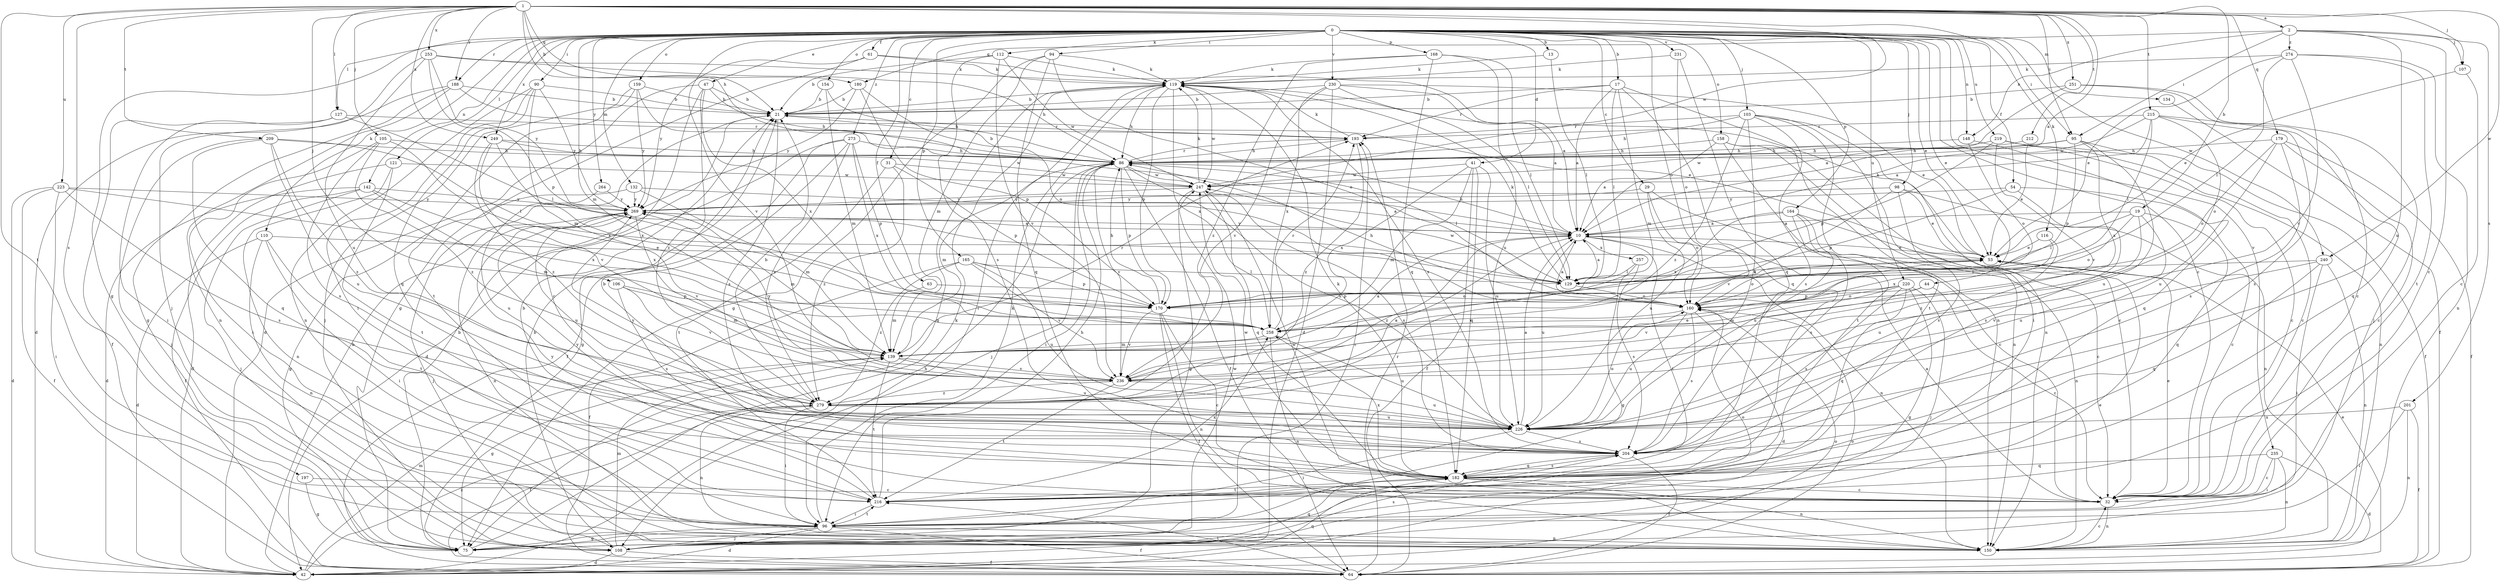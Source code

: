 strict digraph  {
0;
1;
2;
10;
13;
17;
19;
21;
29;
31;
32;
41;
42;
44;
47;
53;
54;
61;
63;
64;
75;
86;
90;
94;
95;
96;
98;
103;
105;
106;
107;
108;
110;
112;
116;
119;
121;
127;
129;
132;
134;
139;
142;
148;
150;
154;
158;
159;
160;
164;
165;
168;
170;
179;
180;
182;
188;
193;
197;
201;
204;
209;
212;
215;
216;
219;
220;
223;
226;
230;
231;
235;
236;
240;
247;
249;
251;
253;
257;
258;
264;
269;
273;
274;
279;
0 -> 13  [label=b];
0 -> 17  [label=b];
0 -> 29  [label=c];
0 -> 31  [label=c];
0 -> 32  [label=c];
0 -> 41  [label=d];
0 -> 44  [label=e];
0 -> 47  [label=e];
0 -> 53  [label=e];
0 -> 54  [label=f];
0 -> 61  [label=f];
0 -> 63  [label=f];
0 -> 75  [label=g];
0 -> 90  [label=i];
0 -> 94  [label=i];
0 -> 95  [label=i];
0 -> 98  [label=j];
0 -> 103  [label=j];
0 -> 110  [label=k];
0 -> 112  [label=k];
0 -> 121  [label=l];
0 -> 127  [label=l];
0 -> 132  [label=m];
0 -> 134  [label=m];
0 -> 139  [label=m];
0 -> 142  [label=n];
0 -> 148  [label=n];
0 -> 154  [label=o];
0 -> 158  [label=o];
0 -> 159  [label=o];
0 -> 160  [label=o];
0 -> 164  [label=p];
0 -> 165  [label=p];
0 -> 168  [label=p];
0 -> 188  [label=r];
0 -> 219  [label=u];
0 -> 220  [label=u];
0 -> 230  [label=v];
0 -> 231  [label=v];
0 -> 235  [label=v];
0 -> 236  [label=v];
0 -> 240  [label=w];
0 -> 249  [label=x];
0 -> 264  [label=y];
0 -> 273  [label=z];
1 -> 2  [label=a];
1 -> 10  [label=a];
1 -> 19  [label=b];
1 -> 21  [label=b];
1 -> 86  [label=h];
1 -> 95  [label=i];
1 -> 105  [label=j];
1 -> 106  [label=j];
1 -> 107  [label=j];
1 -> 116  [label=k];
1 -> 127  [label=l];
1 -> 179  [label=q];
1 -> 180  [label=q];
1 -> 188  [label=r];
1 -> 197  [label=s];
1 -> 209  [label=t];
1 -> 212  [label=t];
1 -> 215  [label=t];
1 -> 216  [label=t];
1 -> 223  [label=u];
1 -> 240  [label=w];
1 -> 247  [label=w];
1 -> 249  [label=x];
1 -> 251  [label=x];
1 -> 253  [label=x];
2 -> 32  [label=c];
2 -> 95  [label=i];
2 -> 107  [label=j];
2 -> 148  [label=n];
2 -> 180  [label=q];
2 -> 201  [label=s];
2 -> 226  [label=u];
2 -> 274  [label=z];
10 -> 53  [label=e];
10 -> 86  [label=h];
10 -> 150  [label=n];
10 -> 216  [label=t];
10 -> 226  [label=u];
10 -> 257  [label=x];
10 -> 269  [label=y];
10 -> 279  [label=z];
13 -> 119  [label=k];
13 -> 129  [label=l];
17 -> 10  [label=a];
17 -> 21  [label=b];
17 -> 129  [label=l];
17 -> 139  [label=m];
17 -> 150  [label=n];
17 -> 182  [label=q];
17 -> 193  [label=r];
19 -> 10  [label=a];
19 -> 129  [label=l];
19 -> 160  [label=o];
19 -> 182  [label=q];
19 -> 226  [label=u];
19 -> 279  [label=z];
21 -> 193  [label=r];
21 -> 204  [label=s];
29 -> 32  [label=c];
29 -> 160  [label=o];
29 -> 226  [label=u];
29 -> 269  [label=y];
31 -> 170  [label=p];
31 -> 216  [label=t];
31 -> 247  [label=w];
31 -> 279  [label=z];
32 -> 10  [label=a];
32 -> 53  [label=e];
32 -> 150  [label=n];
32 -> 247  [label=w];
32 -> 269  [label=y];
41 -> 64  [label=f];
41 -> 139  [label=m];
41 -> 182  [label=q];
41 -> 226  [label=u];
41 -> 247  [label=w];
41 -> 258  [label=x];
42 -> 21  [label=b];
42 -> 86  [label=h];
42 -> 139  [label=m];
42 -> 160  [label=o];
42 -> 182  [label=q];
42 -> 279  [label=z];
44 -> 32  [label=c];
44 -> 170  [label=p];
44 -> 236  [label=v];
47 -> 21  [label=b];
47 -> 32  [label=c];
47 -> 42  [label=d];
47 -> 86  [label=h];
47 -> 258  [label=x];
47 -> 279  [label=z];
53 -> 119  [label=k];
53 -> 129  [label=l];
53 -> 160  [label=o];
54 -> 32  [label=c];
54 -> 170  [label=p];
54 -> 204  [label=s];
54 -> 269  [label=y];
61 -> 10  [label=a];
61 -> 75  [label=g];
61 -> 119  [label=k];
61 -> 269  [label=y];
63 -> 139  [label=m];
63 -> 160  [label=o];
64 -> 53  [label=e];
64 -> 160  [label=o];
64 -> 193  [label=r];
64 -> 216  [label=t];
75 -> 21  [label=b];
75 -> 119  [label=k];
75 -> 193  [label=r];
86 -> 21  [label=b];
86 -> 64  [label=f];
86 -> 96  [label=i];
86 -> 108  [label=j];
86 -> 129  [label=l];
86 -> 139  [label=m];
86 -> 170  [label=p];
86 -> 193  [label=r];
86 -> 226  [label=u];
86 -> 236  [label=v];
86 -> 247  [label=w];
90 -> 21  [label=b];
90 -> 96  [label=i];
90 -> 139  [label=m];
90 -> 150  [label=n];
90 -> 182  [label=q];
90 -> 269  [label=y];
94 -> 75  [label=g];
94 -> 119  [label=k];
94 -> 139  [label=m];
94 -> 160  [label=o];
94 -> 182  [label=q];
95 -> 32  [label=c];
95 -> 86  [label=h];
95 -> 170  [label=p];
95 -> 226  [label=u];
95 -> 247  [label=w];
95 -> 258  [label=x];
96 -> 42  [label=d];
96 -> 64  [label=f];
96 -> 75  [label=g];
96 -> 108  [label=j];
96 -> 119  [label=k];
96 -> 150  [label=n];
96 -> 160  [label=o];
96 -> 216  [label=t];
98 -> 53  [label=e];
98 -> 150  [label=n];
98 -> 204  [label=s];
98 -> 236  [label=v];
98 -> 269  [label=y];
103 -> 86  [label=h];
103 -> 96  [label=i];
103 -> 150  [label=n];
103 -> 193  [label=r];
103 -> 204  [label=s];
103 -> 216  [label=t];
103 -> 226  [label=u];
103 -> 279  [label=z];
105 -> 86  [label=h];
105 -> 96  [label=i];
105 -> 204  [label=s];
105 -> 258  [label=x];
105 -> 279  [label=z];
106 -> 139  [label=m];
106 -> 170  [label=p];
106 -> 204  [label=s];
106 -> 236  [label=v];
107 -> 32  [label=c];
107 -> 53  [label=e];
108 -> 21  [label=b];
108 -> 42  [label=d];
108 -> 53  [label=e];
108 -> 64  [label=f];
108 -> 139  [label=m];
108 -> 182  [label=q];
108 -> 204  [label=s];
108 -> 247  [label=w];
110 -> 42  [label=d];
110 -> 53  [label=e];
110 -> 96  [label=i];
110 -> 150  [label=n];
110 -> 216  [label=t];
112 -> 21  [label=b];
112 -> 119  [label=k];
112 -> 204  [label=s];
112 -> 236  [label=v];
112 -> 247  [label=w];
116 -> 53  [label=e];
116 -> 226  [label=u];
116 -> 258  [label=x];
119 -> 21  [label=b];
119 -> 75  [label=g];
119 -> 86  [label=h];
119 -> 96  [label=i];
119 -> 170  [label=p];
119 -> 204  [label=s];
119 -> 247  [label=w];
119 -> 258  [label=x];
121 -> 42  [label=d];
121 -> 150  [label=n];
121 -> 216  [label=t];
121 -> 247  [label=w];
127 -> 64  [label=f];
127 -> 96  [label=i];
127 -> 129  [label=l];
127 -> 193  [label=r];
129 -> 10  [label=a];
129 -> 119  [label=k];
129 -> 160  [label=o];
129 -> 247  [label=w];
132 -> 10  [label=a];
132 -> 75  [label=g];
132 -> 139  [label=m];
132 -> 269  [label=y];
134 -> 64  [label=f];
139 -> 10  [label=a];
139 -> 75  [label=g];
139 -> 193  [label=r];
139 -> 216  [label=t];
139 -> 226  [label=u];
139 -> 236  [label=v];
142 -> 42  [label=d];
142 -> 64  [label=f];
142 -> 108  [label=j];
142 -> 139  [label=m];
142 -> 258  [label=x];
142 -> 269  [label=y];
148 -> 86  [label=h];
148 -> 160  [label=o];
148 -> 182  [label=q];
150 -> 32  [label=c];
154 -> 21  [label=b];
154 -> 86  [label=h];
154 -> 139  [label=m];
158 -> 10  [label=a];
158 -> 32  [label=c];
158 -> 86  [label=h];
158 -> 150  [label=n];
158 -> 216  [label=t];
159 -> 10  [label=a];
159 -> 21  [label=b];
159 -> 108  [label=j];
159 -> 216  [label=t];
159 -> 269  [label=y];
160 -> 10  [label=a];
160 -> 42  [label=d];
160 -> 86  [label=h];
160 -> 204  [label=s];
160 -> 226  [label=u];
160 -> 258  [label=x];
164 -> 10  [label=a];
164 -> 32  [label=c];
164 -> 150  [label=n];
164 -> 204  [label=s];
164 -> 226  [label=u];
164 -> 258  [label=x];
165 -> 64  [label=f];
165 -> 129  [label=l];
165 -> 170  [label=p];
165 -> 226  [label=u];
165 -> 236  [label=v];
165 -> 279  [label=z];
168 -> 119  [label=k];
168 -> 129  [label=l];
168 -> 182  [label=q];
168 -> 226  [label=u];
168 -> 279  [label=z];
170 -> 32  [label=c];
170 -> 64  [label=f];
170 -> 86  [label=h];
170 -> 150  [label=n];
170 -> 236  [label=v];
179 -> 32  [label=c];
179 -> 64  [label=f];
179 -> 86  [label=h];
179 -> 160  [label=o];
179 -> 204  [label=s];
179 -> 226  [label=u];
180 -> 21  [label=b];
180 -> 160  [label=o];
180 -> 170  [label=p];
180 -> 269  [label=y];
182 -> 32  [label=c];
182 -> 119  [label=k];
182 -> 150  [label=n];
182 -> 204  [label=s];
182 -> 216  [label=t];
182 -> 247  [label=w];
182 -> 258  [label=x];
182 -> 269  [label=y];
188 -> 21  [label=b];
188 -> 42  [label=d];
188 -> 53  [label=e];
188 -> 75  [label=g];
188 -> 150  [label=n];
193 -> 86  [label=h];
193 -> 119  [label=k];
193 -> 279  [label=z];
197 -> 32  [label=c];
197 -> 75  [label=g];
201 -> 64  [label=f];
201 -> 96  [label=i];
201 -> 150  [label=n];
201 -> 226  [label=u];
204 -> 21  [label=b];
204 -> 64  [label=f];
204 -> 182  [label=q];
209 -> 86  [label=h];
209 -> 108  [label=j];
209 -> 129  [label=l];
209 -> 182  [label=q];
209 -> 226  [label=u];
209 -> 279  [label=z];
212 -> 53  [label=e];
212 -> 86  [label=h];
215 -> 10  [label=a];
215 -> 129  [label=l];
215 -> 160  [label=o];
215 -> 182  [label=q];
215 -> 193  [label=r];
215 -> 204  [label=s];
215 -> 247  [label=w];
216 -> 21  [label=b];
216 -> 86  [label=h];
216 -> 96  [label=i];
216 -> 258  [label=x];
219 -> 32  [label=c];
219 -> 64  [label=f];
219 -> 86  [label=h];
219 -> 150  [label=n];
219 -> 170  [label=p];
219 -> 236  [label=v];
220 -> 75  [label=g];
220 -> 108  [label=j];
220 -> 139  [label=m];
220 -> 160  [label=o];
220 -> 170  [label=p];
220 -> 182  [label=q];
220 -> 204  [label=s];
223 -> 42  [label=d];
223 -> 64  [label=f];
223 -> 96  [label=i];
223 -> 204  [label=s];
223 -> 258  [label=x];
223 -> 269  [label=y];
226 -> 10  [label=a];
226 -> 96  [label=i];
226 -> 160  [label=o];
226 -> 204  [label=s];
226 -> 269  [label=y];
230 -> 10  [label=a];
230 -> 21  [label=b];
230 -> 42  [label=d];
230 -> 53  [label=e];
230 -> 129  [label=l];
230 -> 236  [label=v];
230 -> 258  [label=x];
231 -> 119  [label=k];
231 -> 160  [label=o];
231 -> 182  [label=q];
235 -> 32  [label=c];
235 -> 42  [label=d];
235 -> 96  [label=i];
235 -> 150  [label=n];
235 -> 182  [label=q];
236 -> 53  [label=e];
236 -> 216  [label=t];
236 -> 226  [label=u];
236 -> 269  [label=y];
236 -> 279  [label=z];
240 -> 96  [label=i];
240 -> 129  [label=l];
240 -> 150  [label=n];
240 -> 182  [label=q];
240 -> 236  [label=v];
247 -> 75  [label=g];
247 -> 119  [label=k];
247 -> 182  [label=q];
247 -> 204  [label=s];
247 -> 269  [label=y];
249 -> 86  [label=h];
249 -> 236  [label=v];
249 -> 247  [label=w];
249 -> 258  [label=x];
249 -> 279  [label=z];
251 -> 10  [label=a];
251 -> 21  [label=b];
251 -> 32  [label=c];
251 -> 108  [label=j];
253 -> 86  [label=h];
253 -> 108  [label=j];
253 -> 119  [label=k];
253 -> 170  [label=p];
253 -> 226  [label=u];
253 -> 269  [label=y];
257 -> 75  [label=g];
257 -> 129  [label=l];
257 -> 204  [label=s];
258 -> 139  [label=m];
258 -> 150  [label=n];
258 -> 193  [label=r];
258 -> 226  [label=u];
264 -> 226  [label=u];
264 -> 269  [label=y];
269 -> 10  [label=a];
269 -> 108  [label=j];
269 -> 139  [label=m];
269 -> 150  [label=n];
269 -> 226  [label=u];
269 -> 236  [label=v];
273 -> 42  [label=d];
273 -> 64  [label=f];
273 -> 75  [label=g];
273 -> 86  [label=h];
273 -> 170  [label=p];
273 -> 258  [label=x];
273 -> 279  [label=z];
274 -> 53  [label=e];
274 -> 119  [label=k];
274 -> 129  [label=l];
274 -> 150  [label=n];
274 -> 216  [label=t];
274 -> 236  [label=v];
279 -> 10  [label=a];
279 -> 21  [label=b];
279 -> 64  [label=f];
279 -> 96  [label=i];
279 -> 150  [label=n];
279 -> 226  [label=u];
}
